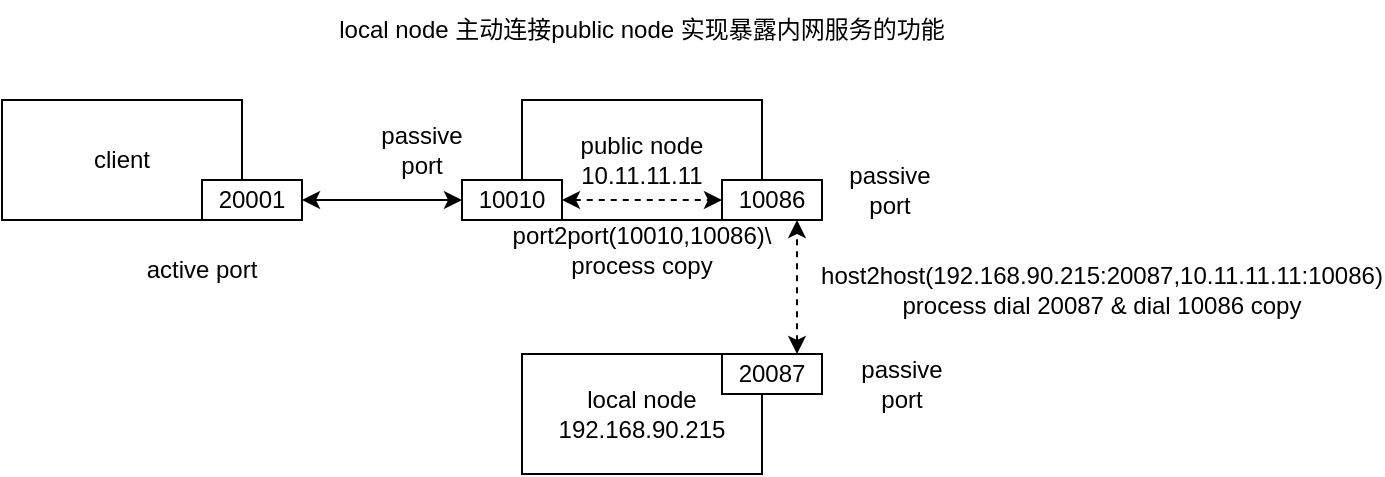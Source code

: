 <mxfile version="21.2.2" type="github">
  <diagram name="第 1 页" id="QzQvl7RkcnfHtPbONu5G">
    <mxGraphModel dx="2261" dy="764" grid="1" gridSize="10" guides="1" tooltips="1" connect="1" arrows="1" fold="1" page="1" pageScale="1" pageWidth="827" pageHeight="1169" math="0" shadow="0">
      <root>
        <mxCell id="0" />
        <mxCell id="1" parent="0" />
        <mxCell id="EEWJjIin1MLQcfQot93i-2" value="public node&lt;br&gt;10.11.11.11" style="rounded=0;whiteSpace=wrap;html=1;" vertex="1" parent="1">
          <mxGeometry x="230" y="190" width="120" height="60" as="geometry" />
        </mxCell>
        <mxCell id="EEWJjIin1MLQcfQot93i-4" value="10086" style="rounded=0;whiteSpace=wrap;html=1;" vertex="1" parent="1">
          <mxGeometry x="330" y="230" width="50" height="20" as="geometry" />
        </mxCell>
        <mxCell id="EEWJjIin1MLQcfQot93i-5" value="10010" style="rounded=0;whiteSpace=wrap;html=1;" vertex="1" parent="1">
          <mxGeometry x="200" y="230" width="50" height="20" as="geometry" />
        </mxCell>
        <mxCell id="EEWJjIin1MLQcfQot93i-6" value="local node&lt;br&gt;192.168.90.215" style="rounded=0;whiteSpace=wrap;html=1;" vertex="1" parent="1">
          <mxGeometry x="230" y="317" width="120" height="60" as="geometry" />
        </mxCell>
        <mxCell id="EEWJjIin1MLQcfQot93i-7" value="20087" style="rounded=0;whiteSpace=wrap;html=1;" vertex="1" parent="1">
          <mxGeometry x="330" y="317" width="50" height="20" as="geometry" />
        </mxCell>
        <mxCell id="EEWJjIin1MLQcfQot93i-9" value="client" style="rounded=0;whiteSpace=wrap;html=1;" vertex="1" parent="1">
          <mxGeometry x="-30" y="190" width="120" height="60" as="geometry" />
        </mxCell>
        <mxCell id="EEWJjIin1MLQcfQot93i-11" value="20001" style="rounded=0;whiteSpace=wrap;html=1;" vertex="1" parent="1">
          <mxGeometry x="70" y="230" width="50" height="20" as="geometry" />
        </mxCell>
        <mxCell id="EEWJjIin1MLQcfQot93i-13" value="" style="endArrow=classic;startArrow=classic;html=1;rounded=0;entryX=0.75;entryY=1;entryDx=0;entryDy=0;exitX=0.75;exitY=0;exitDx=0;exitDy=0;dashed=1;" edge="1" parent="1" source="EEWJjIin1MLQcfQot93i-7" target="EEWJjIin1MLQcfQot93i-4">
          <mxGeometry width="50" height="50" relative="1" as="geometry">
            <mxPoint x="460" y="380" as="sourcePoint" />
            <mxPoint x="510" y="330" as="targetPoint" />
          </mxGeometry>
        </mxCell>
        <mxCell id="EEWJjIin1MLQcfQot93i-14" value="" style="endArrow=classic;startArrow=classic;html=1;rounded=0;exitX=1;exitY=0.5;exitDx=0;exitDy=0;" edge="1" parent="1" source="EEWJjIin1MLQcfQot93i-11">
          <mxGeometry width="50" height="50" relative="1" as="geometry">
            <mxPoint x="150" y="290" as="sourcePoint" />
            <mxPoint x="200" y="240" as="targetPoint" />
          </mxGeometry>
        </mxCell>
        <mxCell id="EEWJjIin1MLQcfQot93i-15" value="port2port(10010,10086)\&lt;br&gt;process copy" style="text;html=1;strokeColor=none;fillColor=none;align=center;verticalAlign=middle;whiteSpace=wrap;rounded=0;" vertex="1" parent="1">
          <mxGeometry x="260" y="250" width="60" height="30" as="geometry" />
        </mxCell>
        <mxCell id="EEWJjIin1MLQcfQot93i-16" value="" style="endArrow=classic;startArrow=classic;html=1;rounded=0;exitX=1;exitY=0.5;exitDx=0;exitDy=0;dashed=1;" edge="1" parent="1" source="EEWJjIin1MLQcfQot93i-5">
          <mxGeometry width="50" height="50" relative="1" as="geometry">
            <mxPoint x="280" y="290" as="sourcePoint" />
            <mxPoint x="330" y="240" as="targetPoint" />
          </mxGeometry>
        </mxCell>
        <mxCell id="EEWJjIin1MLQcfQot93i-17" value="host2host(192.168.90.215:20087,10.11.11.11:10086)&lt;br&gt;process dial 20087 &amp;amp; dial 10086 copy" style="text;html=1;strokeColor=none;fillColor=none;align=center;verticalAlign=middle;whiteSpace=wrap;rounded=0;" vertex="1" parent="1">
          <mxGeometry x="490" y="270" width="60" height="30" as="geometry" />
        </mxCell>
        <mxCell id="EEWJjIin1MLQcfQot93i-18" value="passive port" style="text;html=1;strokeColor=none;fillColor=none;align=center;verticalAlign=middle;whiteSpace=wrap;rounded=0;" vertex="1" parent="1">
          <mxGeometry x="384" y="220" width="60" height="30" as="geometry" />
        </mxCell>
        <mxCell id="EEWJjIin1MLQcfQot93i-19" value="passive port" style="text;html=1;strokeColor=none;fillColor=none;align=center;verticalAlign=middle;whiteSpace=wrap;rounded=0;" vertex="1" parent="1">
          <mxGeometry x="150" y="200" width="60" height="30" as="geometry" />
        </mxCell>
        <mxCell id="EEWJjIin1MLQcfQot93i-22" value="active port" style="text;html=1;strokeColor=none;fillColor=none;align=center;verticalAlign=middle;whiteSpace=wrap;rounded=0;" vertex="1" parent="1">
          <mxGeometry x="40" y="260" width="60" height="30" as="geometry" />
        </mxCell>
        <mxCell id="EEWJjIin1MLQcfQot93i-23" value="passive port" style="text;html=1;strokeColor=none;fillColor=none;align=center;verticalAlign=middle;whiteSpace=wrap;rounded=0;" vertex="1" parent="1">
          <mxGeometry x="390" y="317" width="60" height="30" as="geometry" />
        </mxCell>
        <mxCell id="EEWJjIin1MLQcfQot93i-24" value="local node 主动连接public node 实现暴露内网服务的功能" style="text;html=1;strokeColor=none;fillColor=none;align=center;verticalAlign=middle;whiteSpace=wrap;rounded=0;" vertex="1" parent="1">
          <mxGeometry x="100" y="140" width="380" height="30" as="geometry" />
        </mxCell>
      </root>
    </mxGraphModel>
  </diagram>
</mxfile>
